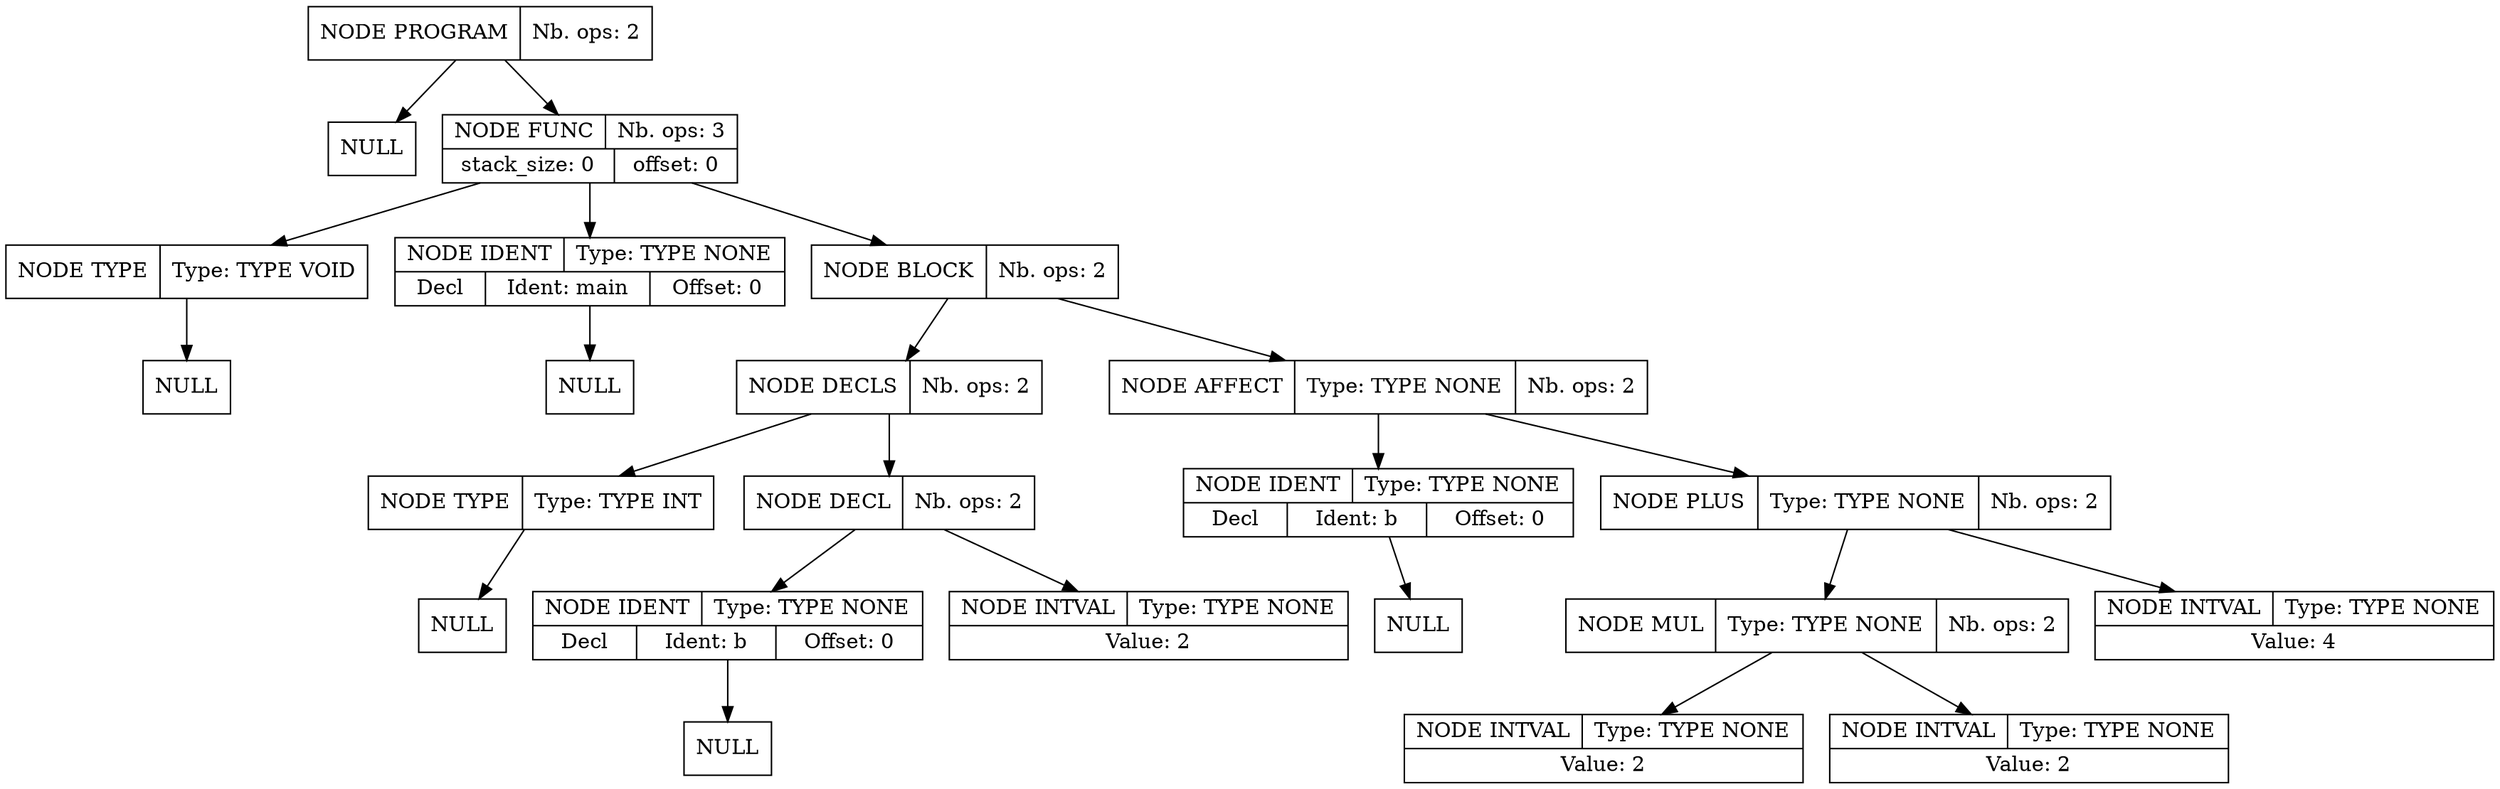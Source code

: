 digraph global_vars {
    N1 [shape=record, label="{{NODE PROGRAM|Nb. ops: 2}}"];
    N2 [shape=record, label="{{NULL}}"];
    edge[tailclip=true];
    N1 -> N2
    N3 [shape=record, label="{{NODE FUNC|Nb. ops: 3}|{stack_size: 0|offset: 0}}"];
    N4 [shape=record, label="{{NODE TYPE|Type: TYPE VOID}}"];
    N5 [shape=record, label="{{NULL}}"];
    edge[tailclip=true];
    N4 -> N5
    edge[tailclip=true];
    N3 -> N4
    N6 [shape=record, label="{{NODE IDENT|Type: TYPE NONE}|{<decl>Decl      |Ident: main|Offset: 0}}"];
    N7 [shape=record, label="{{NULL}}"];
    edge[tailclip=true];
    N6 -> N7
    edge[tailclip=true];
    N3 -> N6
    N8 [shape=record, label="{{NODE BLOCK|Nb. ops: 2}}"];
    N9 [shape=record, label="{{NODE DECLS|Nb. ops: 2}}"];
    N10 [shape=record, label="{{NODE TYPE|Type: TYPE INT}}"];
    N11 [shape=record, label="{{NULL}}"];
    edge[tailclip=true];
    N10 -> N11
    edge[tailclip=true];
    N9 -> N10
    N12 [shape=record, label="{{NODE DECL|Nb. ops: 2}}"];
    N13 [shape=record, label="{{NODE IDENT|Type: TYPE NONE}|{<decl>Decl      |Ident: b|Offset: 0}}"];
    N14 [shape=record, label="{{NULL}}"];
    edge[tailclip=true];
    N13 -> N14
    edge[tailclip=true];
    N12 -> N13
    N15 [shape=record, label="{{NODE INTVAL|Type: TYPE NONE}|{Value: 2}}"];
    edge[tailclip=true];
    N12 -> N15
    edge[tailclip=true];
    N9 -> N12
    edge[tailclip=true];
    N8 -> N9
    N16 [shape=record, label="{{NODE AFFECT|Type: TYPE NONE|Nb. ops: 2}}"];
    N17 [shape=record, label="{{NODE IDENT|Type: TYPE NONE}|{<decl>Decl      |Ident: b|Offset: 0}}"];
    N18 [shape=record, label="{{NULL}}"];
    edge[tailclip=true];
    N17 -> N18
    edge[tailclip=true];
    N16 -> N17
    N19 [shape=record, label="{{NODE PLUS|Type: TYPE NONE|Nb. ops: 2}}"];
    N20 [shape=record, label="{{NODE MUL|Type: TYPE NONE|Nb. ops: 2}}"];
    N21 [shape=record, label="{{NODE INTVAL|Type: TYPE NONE}|{Value: 2}}"];
    edge[tailclip=true];
    N20 -> N21
    N22 [shape=record, label="{{NODE INTVAL|Type: TYPE NONE}|{Value: 2}}"];
    edge[tailclip=true];
    N20 -> N22
    edge[tailclip=true];
    N19 -> N20
    N23 [shape=record, label="{{NODE INTVAL|Type: TYPE NONE}|{Value: 4}}"];
    edge[tailclip=true];
    N19 -> N23
    edge[tailclip=true];
    N16 -> N19
    edge[tailclip=true];
    N8 -> N16
    edge[tailclip=true];
    N3 -> N8
    edge[tailclip=true];
    N1 -> N3
}